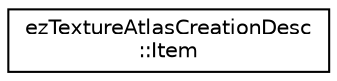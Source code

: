 digraph "Graphical Class Hierarchy"
{
 // LATEX_PDF_SIZE
  edge [fontname="Helvetica",fontsize="10",labelfontname="Helvetica",labelfontsize="10"];
  node [fontname="Helvetica",fontsize="10",shape=record];
  rankdir="LR";
  Node0 [label="ezTextureAtlasCreationDesc\l::Item",height=0.2,width=0.4,color="black", fillcolor="white", style="filled",URL="$d9/d55/structez_texture_atlas_creation_desc_1_1_item.htm",tooltip=" "];
}
